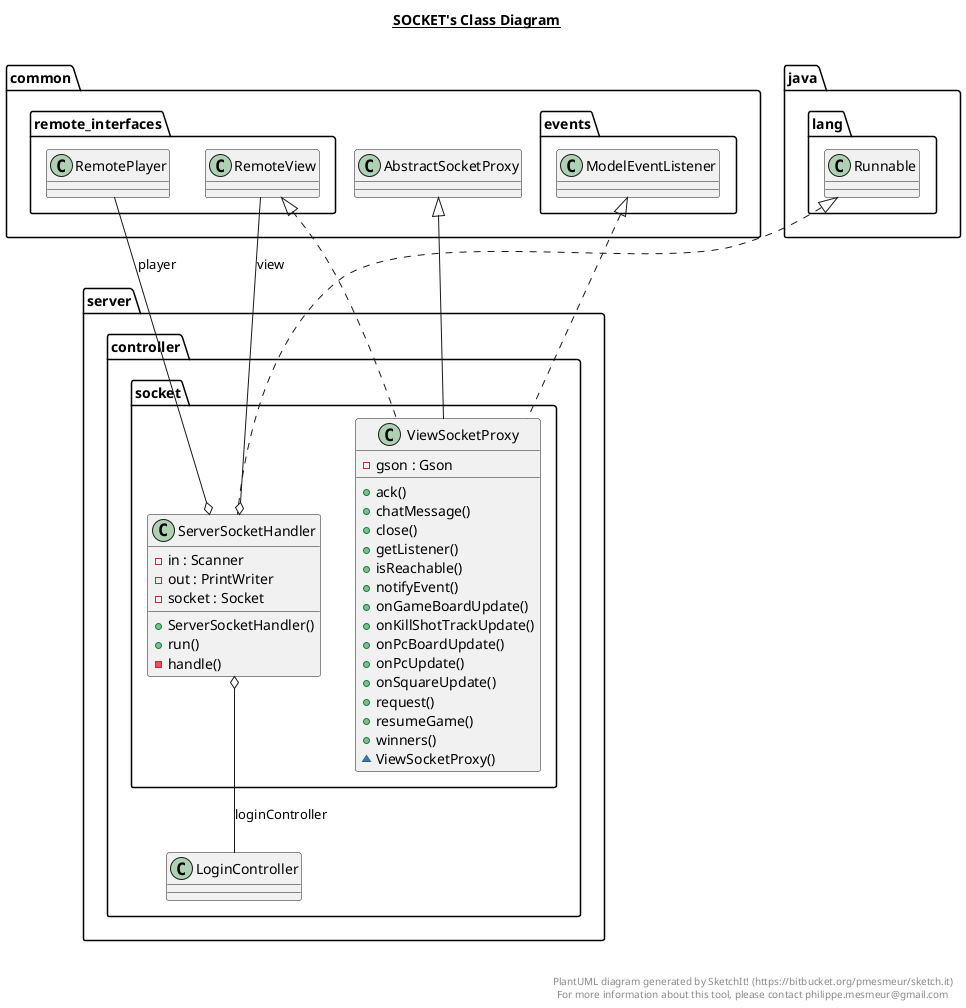 @startuml

title __SOCKET's Class Diagram__\n

  namespace server {
    namespace controller {
      namespace socket {
        class server.controller.socket.ServerSocketHandler {
            - in : Scanner
            - out : PrintWriter
            - socket : Socket
            + ServerSocketHandler()
            + run()
            - handle()
        }
      }
    }
  }
  

  namespace server {
    namespace controller {
      namespace socket {
        class server.controller.socket.ViewSocketProxy {
            - gson : Gson
            + ack()
            + chatMessage()
            + close()
            + getListener()
            + isReachable()
            + notifyEvent()
            + onGameBoardUpdate()
            + onKillShotTrackUpdate()
            + onPcBoardUpdate()
            + onPcUpdate()
            + onSquareUpdate()
            + request()
            + resumeGame()
            + winners()
            ~ ViewSocketProxy()
        }
      }
    }
  }
  

  server.controller.socket.ServerSocketHandler .up.|> java.lang.Runnable
  server.controller.socket.ServerSocketHandler o-- server.controller.LoginController : loginController
  server.controller.socket.ServerSocketHandler o-- common.remote_interfaces.RemotePlayer : player
  server.controller.socket.ServerSocketHandler o-- common.remote_interfaces.RemoteView : view
  server.controller.socket.ViewSocketProxy .up.|> common.events.ModelEventListener
  server.controller.socket.ViewSocketProxy .up.|> common.remote_interfaces.RemoteView
  server.controller.socket.ViewSocketProxy -up-|> common.AbstractSocketProxy


right footer


PlantUML diagram generated by SketchIt! (https://bitbucket.org/pmesmeur/sketch.it)
For more information about this tool, please contact philippe.mesmeur@gmail.com
endfooter

@enduml

